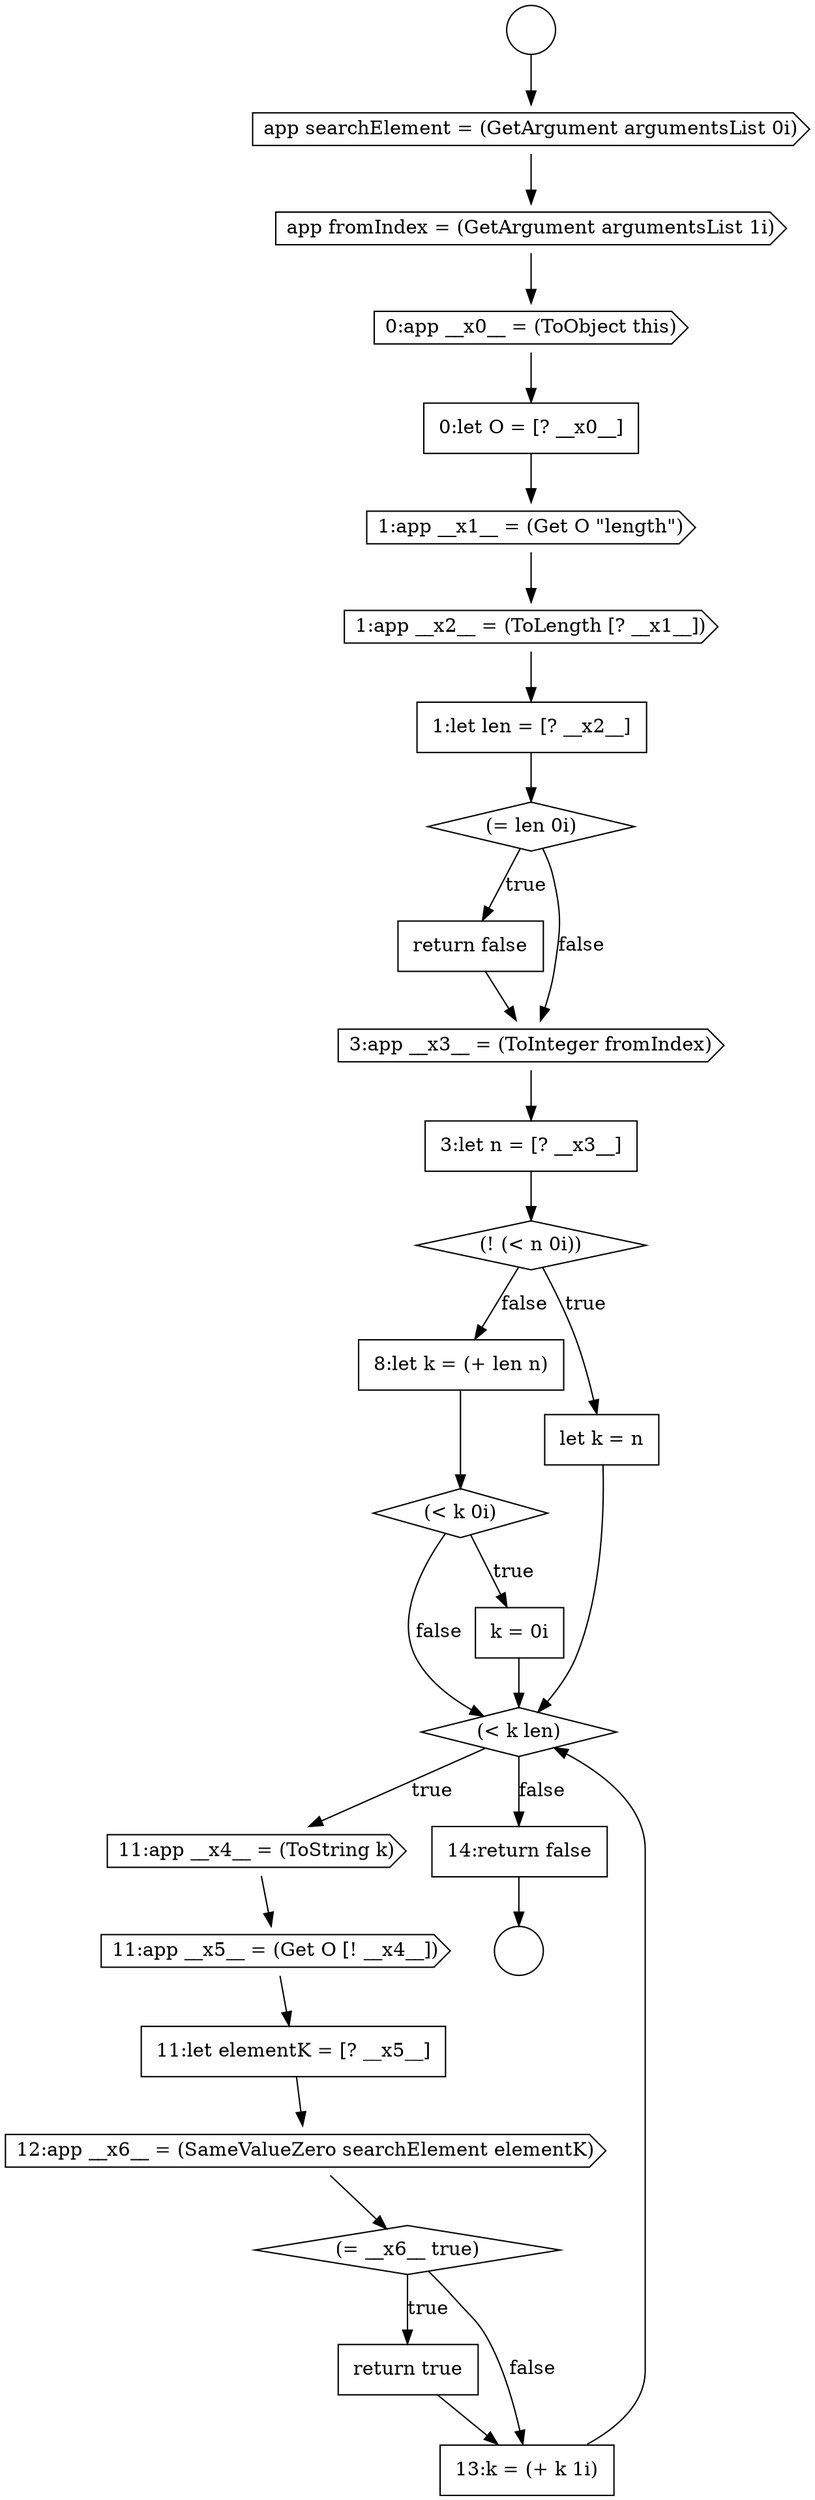 digraph {
  node15034 [shape=none, margin=0, label=<<font color="black">
    <table border="0" cellborder="1" cellspacing="0" cellpadding="10">
      <tr><td align="left">8:let k = (+ len n)</td></tr>
    </table>
  </font>> color="black" fillcolor="white" style=filled]
  node15032 [shape=diamond, label=<<font color="black">(! (&lt; n 0i))</font>> color="black" fillcolor="white" style=filled]
  node15033 [shape=none, margin=0, label=<<font color="black">
    <table border="0" cellborder="1" cellspacing="0" cellpadding="10">
      <tr><td align="left">let k = n</td></tr>
    </table>
  </font>> color="black" fillcolor="white" style=filled]
  node15028 [shape=diamond, label=<<font color="black">(= len 0i)</font>> color="black" fillcolor="white" style=filled]
  node15040 [shape=none, margin=0, label=<<font color="black">
    <table border="0" cellborder="1" cellspacing="0" cellpadding="10">
      <tr><td align="left">11:let elementK = [? __x5__]</td></tr>
    </table>
  </font>> color="black" fillcolor="white" style=filled]
  node15029 [shape=none, margin=0, label=<<font color="black">
    <table border="0" cellborder="1" cellspacing="0" cellpadding="10">
      <tr><td align="left">return false</td></tr>
    </table>
  </font>> color="black" fillcolor="white" style=filled]
  node15022 [shape=cds, label=<<font color="black">app fromIndex = (GetArgument argumentsList 1i)</font>> color="black" fillcolor="white" style=filled]
  node15037 [shape=diamond, label=<<font color="black">(&lt; k len)</font>> color="black" fillcolor="white" style=filled]
  node15025 [shape=cds, label=<<font color="black">1:app __x1__ = (Get O &quot;length&quot;)</font>> color="black" fillcolor="white" style=filled]
  node15030 [shape=cds, label=<<font color="black">3:app __x3__ = (ToInteger fromIndex)</font>> color="black" fillcolor="white" style=filled]
  node15036 [shape=none, margin=0, label=<<font color="black">
    <table border="0" cellborder="1" cellspacing="0" cellpadding="10">
      <tr><td align="left">k = 0i</td></tr>
    </table>
  </font>> color="black" fillcolor="white" style=filled]
  node15038 [shape=cds, label=<<font color="black">11:app __x4__ = (ToString k)</font>> color="black" fillcolor="white" style=filled]
  node15031 [shape=none, margin=0, label=<<font color="black">
    <table border="0" cellborder="1" cellspacing="0" cellpadding="10">
      <tr><td align="left">3:let n = [? __x3__]</td></tr>
    </table>
  </font>> color="black" fillcolor="white" style=filled]
  node15027 [shape=none, margin=0, label=<<font color="black">
    <table border="0" cellborder="1" cellspacing="0" cellpadding="10">
      <tr><td align="left">1:let len = [? __x2__]</td></tr>
    </table>
  </font>> color="black" fillcolor="white" style=filled]
  node15019 [shape=circle label=" " color="black" fillcolor="white" style=filled]
  node15045 [shape=none, margin=0, label=<<font color="black">
    <table border="0" cellborder="1" cellspacing="0" cellpadding="10">
      <tr><td align="left">14:return false</td></tr>
    </table>
  </font>> color="black" fillcolor="white" style=filled]
  node15023 [shape=cds, label=<<font color="black">0:app __x0__ = (ToObject this)</font>> color="black" fillcolor="white" style=filled]
  node15041 [shape=cds, label=<<font color="black">12:app __x6__ = (SameValueZero searchElement elementK)</font>> color="black" fillcolor="white" style=filled]
  node15039 [shape=cds, label=<<font color="black">11:app __x5__ = (Get O [! __x4__])</font>> color="black" fillcolor="white" style=filled]
  node15042 [shape=diamond, label=<<font color="black">(= __x6__ true)</font>> color="black" fillcolor="white" style=filled]
  node15021 [shape=cds, label=<<font color="black">app searchElement = (GetArgument argumentsList 0i)</font>> color="black" fillcolor="white" style=filled]
  node15026 [shape=cds, label=<<font color="black">1:app __x2__ = (ToLength [? __x1__])</font>> color="black" fillcolor="white" style=filled]
  node15043 [shape=none, margin=0, label=<<font color="black">
    <table border="0" cellborder="1" cellspacing="0" cellpadding="10">
      <tr><td align="left">return true</td></tr>
    </table>
  </font>> color="black" fillcolor="white" style=filled]
  node15035 [shape=diamond, label=<<font color="black">(&lt; k 0i)</font>> color="black" fillcolor="white" style=filled]
  node15020 [shape=circle label=" " color="black" fillcolor="white" style=filled]
  node15044 [shape=none, margin=0, label=<<font color="black">
    <table border="0" cellborder="1" cellspacing="0" cellpadding="10">
      <tr><td align="left">13:k = (+ k 1i)</td></tr>
    </table>
  </font>> color="black" fillcolor="white" style=filled]
  node15024 [shape=none, margin=0, label=<<font color="black">
    <table border="0" cellborder="1" cellspacing="0" cellpadding="10">
      <tr><td align="left">0:let O = [? __x0__]</td></tr>
    </table>
  </font>> color="black" fillcolor="white" style=filled]
  node15025 -> node15026 [ color="black"]
  node15031 -> node15032 [ color="black"]
  node15039 -> node15040 [ color="black"]
  node15028 -> node15029 [label=<<font color="black">true</font>> color="black"]
  node15028 -> node15030 [label=<<font color="black">false</font>> color="black"]
  node15041 -> node15042 [ color="black"]
  node15029 -> node15030 [ color="black"]
  node15024 -> node15025 [ color="black"]
  node15035 -> node15036 [label=<<font color="black">true</font>> color="black"]
  node15035 -> node15037 [label=<<font color="black">false</font>> color="black"]
  node15036 -> node15037 [ color="black"]
  node15034 -> node15035 [ color="black"]
  node15027 -> node15028 [ color="black"]
  node15043 -> node15044 [ color="black"]
  node15022 -> node15023 [ color="black"]
  node15021 -> node15022 [ color="black"]
  node15044 -> node15037 [ color="black"]
  node15033 -> node15037 [ color="black"]
  node15026 -> node15027 [ color="black"]
  node15037 -> node15038 [label=<<font color="black">true</font>> color="black"]
  node15037 -> node15045 [label=<<font color="black">false</font>> color="black"]
  node15019 -> node15021 [ color="black"]
  node15040 -> node15041 [ color="black"]
  node15038 -> node15039 [ color="black"]
  node15023 -> node15024 [ color="black"]
  node15045 -> node15020 [ color="black"]
  node15032 -> node15033 [label=<<font color="black">true</font>> color="black"]
  node15032 -> node15034 [label=<<font color="black">false</font>> color="black"]
  node15030 -> node15031 [ color="black"]
  node15042 -> node15043 [label=<<font color="black">true</font>> color="black"]
  node15042 -> node15044 [label=<<font color="black">false</font>> color="black"]
}
